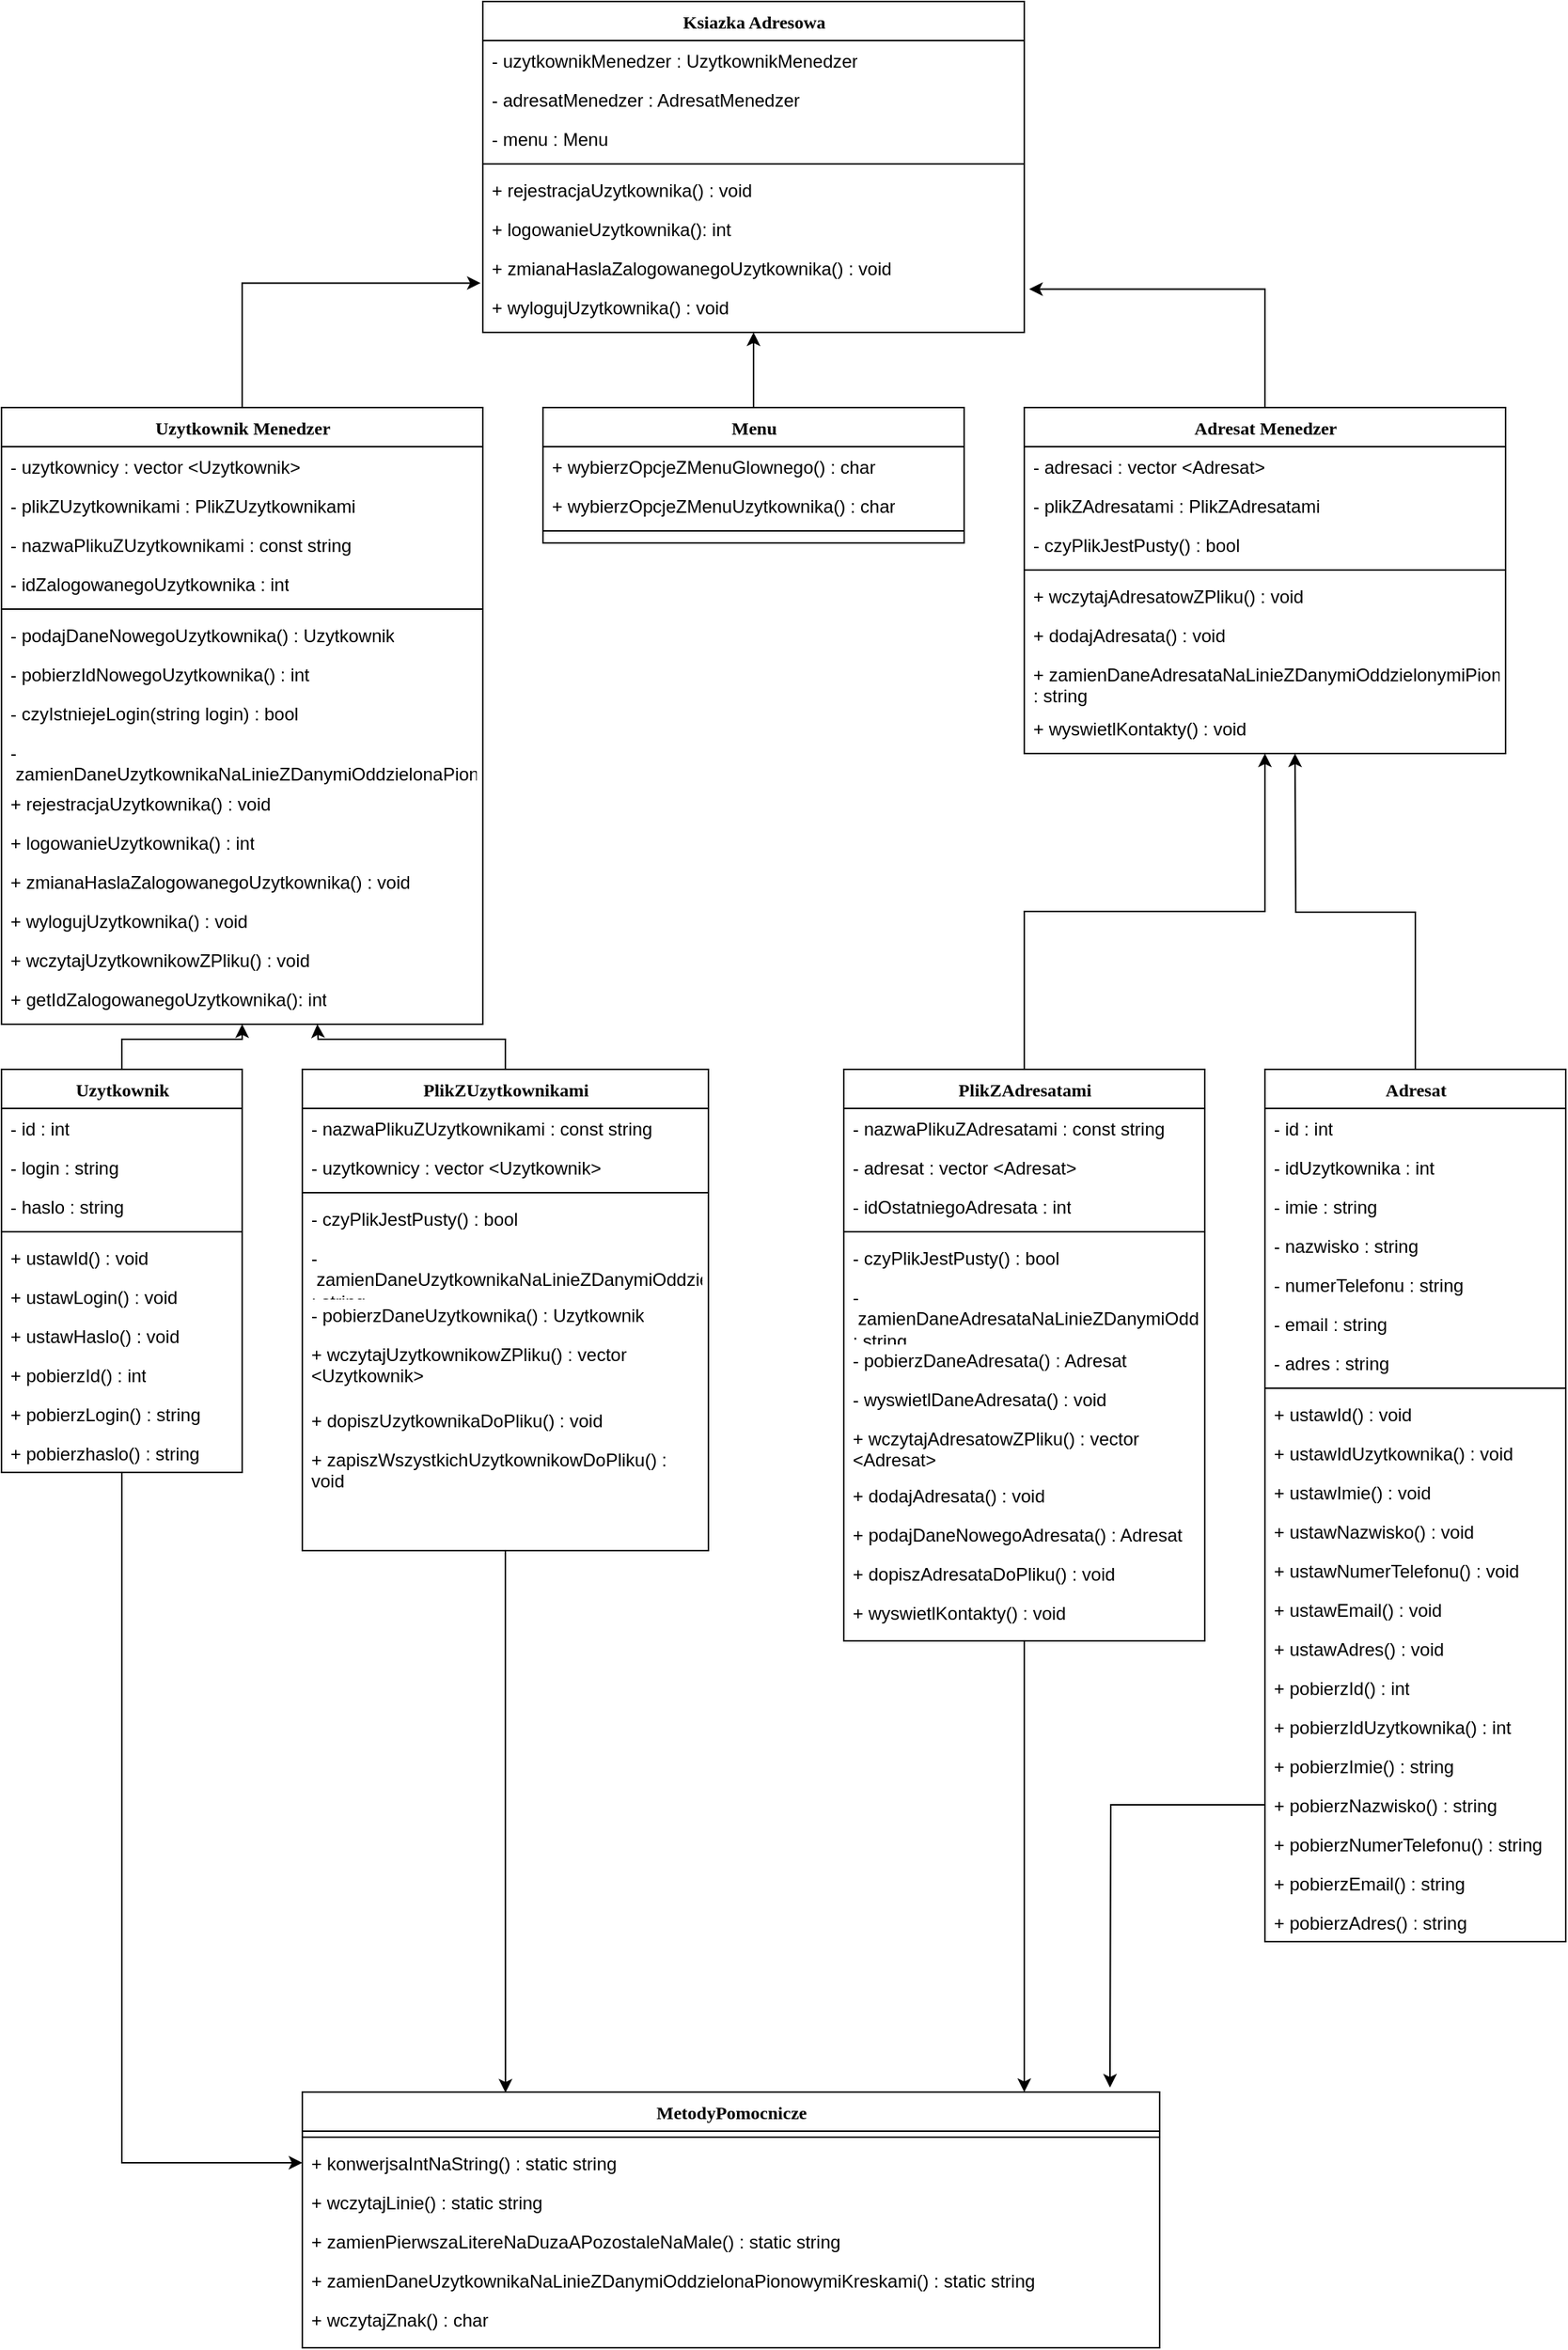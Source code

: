 <mxfile version="14.7.2" type="device"><diagram name="Page-1" id="9f46799a-70d6-7492-0946-bef42562c5a5"><mxGraphModel dx="1280" dy="547" grid="1" gridSize="10" guides="1" tooltips="1" connect="1" arrows="1" fold="1" page="1" pageScale="1" pageWidth="1100" pageHeight="850" background="#ffffff" math="0" shadow="0"><root><mxCell id="0"/><mxCell id="1" parent="0"/><mxCell id="x41cZ8-5kUKgFE5jY_q0-70" style="edgeStyle=orthogonalEdgeStyle;rounded=0;orthogonalLoop=1;jettySize=auto;html=1;entryX=-0.004;entryY=0.892;entryDx=0;entryDy=0;entryPerimeter=0;" edge="1" parent="1" source="78961159f06e98e8-17" target="78961159f06e98e8-42"><mxGeometry relative="1" as="geometry"/></mxCell><mxCell id="78961159f06e98e8-17" value="Uzytkownik Menedzer" style="swimlane;html=1;fontStyle=1;align=center;verticalAlign=top;childLayout=stackLayout;horizontal=1;startSize=26;horizontalStack=0;resizeParent=1;resizeLast=0;collapsible=1;marginBottom=0;swimlaneFillColor=#ffffff;rounded=0;shadow=0;comic=0;labelBackgroundColor=none;strokeWidth=1;fillColor=none;fontFamily=Verdana;fontSize=12" parent="1" vertex="1"><mxGeometry x="40" y="280" width="320" height="410" as="geometry"/></mxCell><mxCell id="78961159f06e98e8-25" value="-&amp;nbsp;uzytkownicy :&amp;nbsp;vector &amp;lt;Uzytkownik&amp;gt;" style="text;html=1;strokeColor=none;fillColor=none;align=left;verticalAlign=top;spacingLeft=4;spacingRight=4;whiteSpace=wrap;overflow=hidden;rotatable=0;points=[[0,0.5],[1,0.5]];portConstraint=eastwest;" parent="78961159f06e98e8-17" vertex="1"><mxGeometry y="26" width="320" height="26" as="geometry"/></mxCell><mxCell id="78961159f06e98e8-26" value="-&amp;nbsp;plikZUzytkownikami : PlikZUzytkownikami" style="text;html=1;strokeColor=none;fillColor=none;align=left;verticalAlign=top;spacingLeft=4;spacingRight=4;whiteSpace=wrap;overflow=hidden;rotatable=0;points=[[0,0.5],[1,0.5]];portConstraint=eastwest;" parent="78961159f06e98e8-17" vertex="1"><mxGeometry y="52" width="320" height="26" as="geometry"/></mxCell><mxCell id="78961159f06e98e8-21" value="-&amp;nbsp;nazwaPlikuZUzytkownikami : const string" style="text;html=1;strokeColor=none;fillColor=none;align=left;verticalAlign=top;spacingLeft=4;spacingRight=4;whiteSpace=wrap;overflow=hidden;rotatable=0;points=[[0,0.5],[1,0.5]];portConstraint=eastwest;" parent="78961159f06e98e8-17" vertex="1"><mxGeometry y="78" width="320" height="26" as="geometry"/></mxCell><mxCell id="78961159f06e98e8-23" value="-&amp;nbsp;idZalogowanegoUzytkownika : int" style="text;html=1;strokeColor=none;fillColor=none;align=left;verticalAlign=top;spacingLeft=4;spacingRight=4;whiteSpace=wrap;overflow=hidden;rotatable=0;points=[[0,0.5],[1,0.5]];portConstraint=eastwest;" parent="78961159f06e98e8-17" vertex="1"><mxGeometry y="104" width="320" height="26" as="geometry"/></mxCell><mxCell id="78961159f06e98e8-19" value="" style="line;html=1;strokeWidth=1;fillColor=none;align=left;verticalAlign=middle;spacingTop=-1;spacingLeft=3;spacingRight=3;rotatable=0;labelPosition=right;points=[];portConstraint=eastwest;" parent="78961159f06e98e8-17" vertex="1"><mxGeometry y="130" width="320" height="8" as="geometry"/></mxCell><mxCell id="78961159f06e98e8-20" value="-&amp;nbsp;podajDaneNowegoUzytkownika() : Uzytkownik" style="text;html=1;strokeColor=none;fillColor=none;align=left;verticalAlign=top;spacingLeft=4;spacingRight=4;whiteSpace=wrap;overflow=hidden;rotatable=0;points=[[0,0.5],[1,0.5]];portConstraint=eastwest;" parent="78961159f06e98e8-17" vertex="1"><mxGeometry y="138" width="320" height="26" as="geometry"/></mxCell><mxCell id="78961159f06e98e8-27" value="-&amp;nbsp;pobierzIdNowegoUzytkownika() : int" style="text;html=1;strokeColor=none;fillColor=none;align=left;verticalAlign=top;spacingLeft=4;spacingRight=4;whiteSpace=wrap;overflow=hidden;rotatable=0;points=[[0,0.5],[1,0.5]];portConstraint=eastwest;" parent="78961159f06e98e8-17" vertex="1"><mxGeometry y="164" width="320" height="26" as="geometry"/></mxCell><mxCell id="x41cZ8-5kUKgFE5jY_q0-2" value="-&amp;nbsp;czyIstniejeLogin(string login) : bool" style="text;html=1;strokeColor=none;fillColor=none;align=left;verticalAlign=top;spacingLeft=4;spacingRight=4;whiteSpace=wrap;overflow=hidden;rotatable=0;points=[[0,0.5],[1,0.5]];portConstraint=eastwest;" vertex="1" parent="78961159f06e98e8-17"><mxGeometry y="190" width="320" height="26" as="geometry"/></mxCell><mxCell id="x41cZ8-5kUKgFE5jY_q0-3" value="-&amp;nbsp;zamienDaneUzytkownikaNaLinieZDanymiOddzielonaPionowymiKreskami() : string" style="text;html=1;strokeColor=none;fillColor=none;align=left;verticalAlign=top;spacingLeft=4;spacingRight=4;whiteSpace=wrap;overflow=hidden;rotatable=0;points=[[0,0.5],[1,0.5]];portConstraint=eastwest;" vertex="1" parent="78961159f06e98e8-17"><mxGeometry y="216" width="320" height="34" as="geometry"/></mxCell><mxCell id="x41cZ8-5kUKgFE5jY_q0-4" value="+&amp;nbsp;rejestracjaUzytkownika() : void" style="text;html=1;strokeColor=none;fillColor=none;align=left;verticalAlign=top;spacingLeft=4;spacingRight=4;whiteSpace=wrap;overflow=hidden;rotatable=0;points=[[0,0.5],[1,0.5]];portConstraint=eastwest;" vertex="1" parent="78961159f06e98e8-17"><mxGeometry y="250" width="320" height="26" as="geometry"/></mxCell><mxCell id="x41cZ8-5kUKgFE5jY_q0-5" value="+&amp;nbsp;logowanieUzytkownika() : int" style="text;html=1;strokeColor=none;fillColor=none;align=left;verticalAlign=top;spacingLeft=4;spacingRight=4;whiteSpace=wrap;overflow=hidden;rotatable=0;points=[[0,0.5],[1,0.5]];portConstraint=eastwest;" vertex="1" parent="78961159f06e98e8-17"><mxGeometry y="276" width="320" height="26" as="geometry"/></mxCell><mxCell id="x41cZ8-5kUKgFE5jY_q0-7" value="+&amp;nbsp;zmianaHaslaZalogowanegoUzytkownika() : void" style="text;html=1;strokeColor=none;fillColor=none;align=left;verticalAlign=top;spacingLeft=4;spacingRight=4;whiteSpace=wrap;overflow=hidden;rotatable=0;points=[[0,0.5],[1,0.5]];portConstraint=eastwest;" vertex="1" parent="78961159f06e98e8-17"><mxGeometry y="302" width="320" height="26" as="geometry"/></mxCell><mxCell id="x41cZ8-5kUKgFE5jY_q0-6" value="+&amp;nbsp;wylogujUzytkownika() : void" style="text;html=1;strokeColor=none;fillColor=none;align=left;verticalAlign=top;spacingLeft=4;spacingRight=4;whiteSpace=wrap;overflow=hidden;rotatable=0;points=[[0,0.5],[1,0.5]];portConstraint=eastwest;" vertex="1" parent="78961159f06e98e8-17"><mxGeometry y="328" width="320" height="26" as="geometry"/></mxCell><mxCell id="x41cZ8-5kUKgFE5jY_q0-8" value="+&amp;nbsp;wczytajUzytkownikowZPliku() : void" style="text;html=1;strokeColor=none;fillColor=none;align=left;verticalAlign=top;spacingLeft=4;spacingRight=4;whiteSpace=wrap;overflow=hidden;rotatable=0;points=[[0,0.5],[1,0.5]];portConstraint=eastwest;" vertex="1" parent="78961159f06e98e8-17"><mxGeometry y="354" width="320" height="26" as="geometry"/></mxCell><mxCell id="x41cZ8-5kUKgFE5jY_q0-9" value="+&amp;nbsp;getIdZalogowanegoUzytkownika(): int" style="text;html=1;strokeColor=none;fillColor=none;align=left;verticalAlign=top;spacingLeft=4;spacingRight=4;whiteSpace=wrap;overflow=hidden;rotatable=0;points=[[0,0.5],[1,0.5]];portConstraint=eastwest;" vertex="1" parent="78961159f06e98e8-17"><mxGeometry y="380" width="320" height="26" as="geometry"/></mxCell><mxCell id="78961159f06e98e8-30" value="Ksiazka Adresowa" style="swimlane;html=1;fontStyle=1;align=center;verticalAlign=top;childLayout=stackLayout;horizontal=1;startSize=26;horizontalStack=0;resizeParent=1;resizeLast=0;collapsible=1;marginBottom=0;swimlaneFillColor=#ffffff;rounded=0;shadow=0;comic=0;labelBackgroundColor=none;strokeWidth=1;fillColor=none;fontFamily=Verdana;fontSize=12" parent="1" vertex="1"><mxGeometry x="360" y="10" width="360" height="220" as="geometry"/></mxCell><mxCell id="78961159f06e98e8-31" value="-&amp;nbsp;uzytkownikMenedzer : UzytkownikMenedzer" style="text;html=1;strokeColor=none;fillColor=none;align=left;verticalAlign=top;spacingLeft=4;spacingRight=4;whiteSpace=wrap;overflow=hidden;rotatable=0;points=[[0,0.5],[1,0.5]];portConstraint=eastwest;" parent="78961159f06e98e8-30" vertex="1"><mxGeometry y="26" width="360" height="26" as="geometry"/></mxCell><mxCell id="78961159f06e98e8-32" value="-&amp;nbsp;adresatMenedzer : AdresatMenedzer" style="text;html=1;strokeColor=none;fillColor=none;align=left;verticalAlign=top;spacingLeft=4;spacingRight=4;whiteSpace=wrap;overflow=hidden;rotatable=0;points=[[0,0.5],[1,0.5]];portConstraint=eastwest;" parent="78961159f06e98e8-30" vertex="1"><mxGeometry y="52" width="360" height="26" as="geometry"/></mxCell><mxCell id="78961159f06e98e8-33" value="-&amp;nbsp;menu : Menu" style="text;html=1;strokeColor=none;fillColor=none;align=left;verticalAlign=top;spacingLeft=4;spacingRight=4;whiteSpace=wrap;overflow=hidden;rotatable=0;points=[[0,0.5],[1,0.5]];portConstraint=eastwest;" parent="78961159f06e98e8-30" vertex="1"><mxGeometry y="78" width="360" height="26" as="geometry"/></mxCell><mxCell id="78961159f06e98e8-38" value="" style="line;html=1;strokeWidth=1;fillColor=none;align=left;verticalAlign=middle;spacingTop=-1;spacingLeft=3;spacingRight=3;rotatable=0;labelPosition=right;points=[];portConstraint=eastwest;" parent="78961159f06e98e8-30" vertex="1"><mxGeometry y="104" width="360" height="8" as="geometry"/></mxCell><mxCell id="78961159f06e98e8-39" value="+&amp;nbsp;rejestracjaUzytkownika() : void" style="text;html=1;strokeColor=none;fillColor=none;align=left;verticalAlign=top;spacingLeft=4;spacingRight=4;whiteSpace=wrap;overflow=hidden;rotatable=0;points=[[0,0.5],[1,0.5]];portConstraint=eastwest;" parent="78961159f06e98e8-30" vertex="1"><mxGeometry y="112" width="360" height="26" as="geometry"/></mxCell><mxCell id="78961159f06e98e8-40" value="+&amp;nbsp;logowanieUzytkownika(): int" style="text;html=1;strokeColor=none;fillColor=none;align=left;verticalAlign=top;spacingLeft=4;spacingRight=4;whiteSpace=wrap;overflow=hidden;rotatable=0;points=[[0,0.5],[1,0.5]];portConstraint=eastwest;" parent="78961159f06e98e8-30" vertex="1"><mxGeometry y="138" width="360" height="26" as="geometry"/></mxCell><mxCell id="78961159f06e98e8-42" value="+ zmianaHaslaZalogowanegoUzytkownika() : void" style="text;html=1;strokeColor=none;fillColor=none;align=left;verticalAlign=top;spacingLeft=4;spacingRight=4;whiteSpace=wrap;overflow=hidden;rotatable=0;points=[[0,0.5],[1,0.5]];portConstraint=eastwest;" parent="78961159f06e98e8-30" vertex="1"><mxGeometry y="164" width="360" height="26" as="geometry"/></mxCell><mxCell id="x41cZ8-5kUKgFE5jY_q0-1" value="+ wylogujUzytkownika() : void" style="text;html=1;strokeColor=none;fillColor=none;align=left;verticalAlign=top;spacingLeft=4;spacingRight=4;whiteSpace=wrap;overflow=hidden;rotatable=0;points=[[0,0.5],[1,0.5]];portConstraint=eastwest;" vertex="1" parent="78961159f06e98e8-30"><mxGeometry y="190" width="360" height="26" as="geometry"/></mxCell><mxCell id="x41cZ8-5kUKgFE5jY_q0-71" style="edgeStyle=orthogonalEdgeStyle;rounded=0;orthogonalLoop=1;jettySize=auto;html=1;entryX=1.009;entryY=0.046;entryDx=0;entryDy=0;entryPerimeter=0;" edge="1" parent="1" source="78961159f06e98e8-43" target="x41cZ8-5kUKgFE5jY_q0-1"><mxGeometry relative="1" as="geometry"/></mxCell><mxCell id="78961159f06e98e8-43" value="Adresat Menedzer" style="swimlane;html=1;fontStyle=1;align=center;verticalAlign=top;childLayout=stackLayout;horizontal=1;startSize=26;horizontalStack=0;resizeParent=1;resizeLast=0;collapsible=1;marginBottom=0;swimlaneFillColor=#ffffff;rounded=0;shadow=0;comic=0;labelBackgroundColor=none;strokeWidth=1;fillColor=none;fontFamily=Verdana;fontSize=12" parent="1" vertex="1"><mxGeometry x="720" y="280" width="320" height="230" as="geometry"/></mxCell><mxCell id="78961159f06e98e8-44" value="- adresaci :&amp;nbsp;vector &amp;lt;Adresat&amp;gt;" style="text;html=1;strokeColor=none;fillColor=none;align=left;verticalAlign=top;spacingLeft=4;spacingRight=4;whiteSpace=wrap;overflow=hidden;rotatable=0;points=[[0,0.5],[1,0.5]];portConstraint=eastwest;" parent="78961159f06e98e8-43" vertex="1"><mxGeometry y="26" width="320" height="26" as="geometry"/></mxCell><mxCell id="78961159f06e98e8-45" value="-&amp;nbsp;plikZAdresatami : PlikZAdresatami" style="text;html=1;strokeColor=none;fillColor=none;align=left;verticalAlign=top;spacingLeft=4;spacingRight=4;whiteSpace=wrap;overflow=hidden;rotatable=0;points=[[0,0.5],[1,0.5]];portConstraint=eastwest;" parent="78961159f06e98e8-43" vertex="1"><mxGeometry y="52" width="320" height="26" as="geometry"/></mxCell><mxCell id="78961159f06e98e8-49" value="-&amp;nbsp;czyPlikJestPusty() : bool" style="text;html=1;strokeColor=none;fillColor=none;align=left;verticalAlign=top;spacingLeft=4;spacingRight=4;whiteSpace=wrap;overflow=hidden;rotatable=0;points=[[0,0.5],[1,0.5]];portConstraint=eastwest;" parent="78961159f06e98e8-43" vertex="1"><mxGeometry y="78" width="320" height="26" as="geometry"/></mxCell><mxCell id="78961159f06e98e8-51" value="" style="line;html=1;strokeWidth=1;fillColor=none;align=left;verticalAlign=middle;spacingTop=-1;spacingLeft=3;spacingRight=3;rotatable=0;labelPosition=right;points=[];portConstraint=eastwest;" parent="78961159f06e98e8-43" vertex="1"><mxGeometry y="104" width="320" height="8" as="geometry"/></mxCell><mxCell id="78961159f06e98e8-52" value="+&amp;nbsp;wczytajAdresatowZPliku() : void" style="text;html=1;strokeColor=none;fillColor=none;align=left;verticalAlign=top;spacingLeft=4;spacingRight=4;whiteSpace=wrap;overflow=hidden;rotatable=0;points=[[0,0.5],[1,0.5]];portConstraint=eastwest;" parent="78961159f06e98e8-43" vertex="1"><mxGeometry y="112" width="320" height="26" as="geometry"/></mxCell><mxCell id="78961159f06e98e8-53" value="+&amp;nbsp;dodajAdresata() : void" style="text;html=1;strokeColor=none;fillColor=none;align=left;verticalAlign=top;spacingLeft=4;spacingRight=4;whiteSpace=wrap;overflow=hidden;rotatable=0;points=[[0,0.5],[1,0.5]];portConstraint=eastwest;" parent="78961159f06e98e8-43" vertex="1"><mxGeometry y="138" width="320" height="26" as="geometry"/></mxCell><mxCell id="x41cZ8-5kUKgFE5jY_q0-13" value="&lt;font style=&quot;font-size: 12px&quot;&gt;+&amp;nbsp;zamienDaneAdresataNaLinieZDanymiOddzielonymiPionowymiKreskami : string&lt;/font&gt;" style="text;html=1;strokeColor=none;fillColor=none;align=left;verticalAlign=top;spacingLeft=4;spacingRight=4;whiteSpace=wrap;overflow=hidden;rotatable=0;points=[[0,0.5],[1,0.5]];portConstraint=eastwest;" vertex="1" parent="78961159f06e98e8-43"><mxGeometry y="164" width="320" height="36" as="geometry"/></mxCell><mxCell id="x41cZ8-5kUKgFE5jY_q0-14" value="+&amp;nbsp;wyswietlKontakty() : void" style="text;html=1;strokeColor=none;fillColor=none;align=left;verticalAlign=top;spacingLeft=4;spacingRight=4;whiteSpace=wrap;overflow=hidden;rotatable=0;points=[[0,0.5],[1,0.5]];portConstraint=eastwest;" vertex="1" parent="78961159f06e98e8-43"><mxGeometry y="200" width="320" height="26" as="geometry"/></mxCell><mxCell id="x41cZ8-5kUKgFE5jY_q0-72" style="edgeStyle=orthogonalEdgeStyle;rounded=0;orthogonalLoop=1;jettySize=auto;html=1;" edge="1" parent="1" source="78961159f06e98e8-56"><mxGeometry relative="1" as="geometry"><mxPoint x="540" y="230" as="targetPoint"/></mxGeometry></mxCell><mxCell id="78961159f06e98e8-56" value="Menu" style="swimlane;html=1;fontStyle=1;align=center;verticalAlign=top;childLayout=stackLayout;horizontal=1;startSize=26;horizontalStack=0;resizeParent=1;resizeLast=0;collapsible=1;marginBottom=0;swimlaneFillColor=#ffffff;rounded=0;shadow=0;comic=0;labelBackgroundColor=none;strokeWidth=1;fillColor=none;fontFamily=Verdana;fontSize=12" parent="1" vertex="1"><mxGeometry x="400" y="280" width="280" height="90" as="geometry"/></mxCell><mxCell id="78961159f06e98e8-57" value="+&amp;nbsp;wybierzOpcjeZMenuGlownego() : char" style="text;html=1;strokeColor=none;fillColor=none;align=left;verticalAlign=top;spacingLeft=4;spacingRight=4;whiteSpace=wrap;overflow=hidden;rotatable=0;points=[[0,0.5],[1,0.5]];portConstraint=eastwest;" parent="78961159f06e98e8-56" vertex="1"><mxGeometry y="26" width="280" height="26" as="geometry"/></mxCell><mxCell id="78961159f06e98e8-58" value="+&amp;nbsp;wybierzOpcjeZMenuUzytkownika() : char" style="text;html=1;strokeColor=none;fillColor=none;align=left;verticalAlign=top;spacingLeft=4;spacingRight=4;whiteSpace=wrap;overflow=hidden;rotatable=0;points=[[0,0.5],[1,0.5]];portConstraint=eastwest;" parent="78961159f06e98e8-56" vertex="1"><mxGeometry y="52" width="280" height="26" as="geometry"/></mxCell><mxCell id="78961159f06e98e8-64" value="" style="line;html=1;strokeWidth=1;fillColor=none;align=left;verticalAlign=middle;spacingTop=-1;spacingLeft=3;spacingRight=3;rotatable=0;labelPosition=right;points=[];portConstraint=eastwest;" parent="78961159f06e98e8-56" vertex="1"><mxGeometry y="78" width="280" height="8" as="geometry"/></mxCell><mxCell id="x41cZ8-5kUKgFE5jY_q0-73" style="edgeStyle=orthogonalEdgeStyle;rounded=0;orthogonalLoop=1;jettySize=auto;html=1;entryX=0.5;entryY=1;entryDx=0;entryDy=0;" edge="1" parent="1" source="78961159f06e98e8-69" target="78961159f06e98e8-17"><mxGeometry relative="1" as="geometry"/></mxCell><mxCell id="x41cZ8-5kUKgFE5jY_q0-86" style="edgeStyle=orthogonalEdgeStyle;rounded=0;orthogonalLoop=1;jettySize=auto;html=1;entryX=0;entryY=0.5;entryDx=0;entryDy=0;" edge="1" parent="1" source="78961159f06e98e8-69" target="x41cZ8-5kUKgFE5jY_q0-41"><mxGeometry relative="1" as="geometry"/></mxCell><mxCell id="78961159f06e98e8-69" value="Uzytkownik" style="swimlane;html=1;fontStyle=1;align=center;verticalAlign=top;childLayout=stackLayout;horizontal=1;startSize=26;horizontalStack=0;resizeParent=1;resizeLast=0;collapsible=1;marginBottom=0;swimlaneFillColor=#ffffff;rounded=0;shadow=0;comic=0;labelBackgroundColor=none;strokeWidth=1;fillColor=none;fontFamily=Verdana;fontSize=12" parent="1" vertex="1"><mxGeometry x="40" y="720" width="160" height="268" as="geometry"/></mxCell><mxCell id="78961159f06e98e8-71" value="- id : int" style="text;html=1;strokeColor=none;fillColor=none;align=left;verticalAlign=top;spacingLeft=4;spacingRight=4;whiteSpace=wrap;overflow=hidden;rotatable=0;points=[[0,0.5],[1,0.5]];portConstraint=eastwest;" parent="78961159f06e98e8-69" vertex="1"><mxGeometry y="26" width="160" height="26" as="geometry"/></mxCell><mxCell id="78961159f06e98e8-72" value="- login : string" style="text;html=1;strokeColor=none;fillColor=none;align=left;verticalAlign=top;spacingLeft=4;spacingRight=4;whiteSpace=wrap;overflow=hidden;rotatable=0;points=[[0,0.5],[1,0.5]];portConstraint=eastwest;" parent="78961159f06e98e8-69" vertex="1"><mxGeometry y="52" width="160" height="26" as="geometry"/></mxCell><mxCell id="78961159f06e98e8-74" value="- haslo : string" style="text;html=1;strokeColor=none;fillColor=none;align=left;verticalAlign=top;spacingLeft=4;spacingRight=4;whiteSpace=wrap;overflow=hidden;rotatable=0;points=[[0,0.5],[1,0.5]];portConstraint=eastwest;" parent="78961159f06e98e8-69" vertex="1"><mxGeometry y="78" width="160" height="26" as="geometry"/></mxCell><mxCell id="78961159f06e98e8-77" value="" style="line;html=1;strokeWidth=1;fillColor=none;align=left;verticalAlign=middle;spacingTop=-1;spacingLeft=3;spacingRight=3;rotatable=0;labelPosition=right;points=[];portConstraint=eastwest;" parent="78961159f06e98e8-69" vertex="1"><mxGeometry y="104" width="160" height="8" as="geometry"/></mxCell><mxCell id="78961159f06e98e8-79" value="+ ustawId() : void" style="text;html=1;strokeColor=none;fillColor=none;align=left;verticalAlign=top;spacingLeft=4;spacingRight=4;whiteSpace=wrap;overflow=hidden;rotatable=0;points=[[0,0.5],[1,0.5]];portConstraint=eastwest;" parent="78961159f06e98e8-69" vertex="1"><mxGeometry y="112" width="160" height="26" as="geometry"/></mxCell><mxCell id="78961159f06e98e8-78" value="+ ustawLogin() : void" style="text;html=1;strokeColor=none;fillColor=none;align=left;verticalAlign=top;spacingLeft=4;spacingRight=4;whiteSpace=wrap;overflow=hidden;rotatable=0;points=[[0,0.5],[1,0.5]];portConstraint=eastwest;" parent="78961159f06e98e8-69" vertex="1"><mxGeometry y="138" width="160" height="26" as="geometry"/></mxCell><mxCell id="78961159f06e98e8-80" value="+ ustawHaslo() : void" style="text;html=1;strokeColor=none;fillColor=none;align=left;verticalAlign=top;spacingLeft=4;spacingRight=4;whiteSpace=wrap;overflow=hidden;rotatable=0;points=[[0,0.5],[1,0.5]];portConstraint=eastwest;" parent="78961159f06e98e8-69" vertex="1"><mxGeometry y="164" width="160" height="26" as="geometry"/></mxCell><mxCell id="78961159f06e98e8-81" value="+ pobierzId() : int" style="text;html=1;strokeColor=none;fillColor=none;align=left;verticalAlign=top;spacingLeft=4;spacingRight=4;whiteSpace=wrap;overflow=hidden;rotatable=0;points=[[0,0.5],[1,0.5]];portConstraint=eastwest;" parent="78961159f06e98e8-69" vertex="1"><mxGeometry y="190" width="160" height="26" as="geometry"/></mxCell><mxCell id="x41cZ8-5kUKgFE5jY_q0-35" value="+ pobierzLogin() : string" style="text;html=1;strokeColor=none;fillColor=none;align=left;verticalAlign=top;spacingLeft=4;spacingRight=4;whiteSpace=wrap;overflow=hidden;rotatable=0;points=[[0,0.5],[1,0.5]];portConstraint=eastwest;" vertex="1" parent="78961159f06e98e8-69"><mxGeometry y="216" width="160" height="26" as="geometry"/></mxCell><mxCell id="x41cZ8-5kUKgFE5jY_q0-36" value="+ pobierzhaslo() : string" style="text;html=1;strokeColor=none;fillColor=none;align=left;verticalAlign=top;spacingLeft=4;spacingRight=4;whiteSpace=wrap;overflow=hidden;rotatable=0;points=[[0,0.5],[1,0.5]];portConstraint=eastwest;" vertex="1" parent="78961159f06e98e8-69"><mxGeometry y="242" width="160" height="26" as="geometry"/></mxCell><mxCell id="x41cZ8-5kUKgFE5jY_q0-76" style="edgeStyle=orthogonalEdgeStyle;rounded=0;orthogonalLoop=1;jettySize=auto;html=1;" edge="1" parent="1" source="78961159f06e98e8-82"><mxGeometry relative="1" as="geometry"><mxPoint x="900" y="510" as="targetPoint"/></mxGeometry></mxCell><mxCell id="x41cZ8-5kUKgFE5jY_q0-84" style="edgeStyle=orthogonalEdgeStyle;rounded=0;orthogonalLoop=1;jettySize=auto;html=1;exitX=0;exitY=0.5;exitDx=0;exitDy=0;" edge="1" parent="1" source="x41cZ8-5kUKgFE5jY_q0-29"><mxGeometry relative="1" as="geometry"><mxPoint x="777" y="1397" as="targetPoint"/></mxGeometry></mxCell><mxCell id="78961159f06e98e8-82" value="Adresat" style="swimlane;html=1;fontStyle=1;align=center;verticalAlign=top;childLayout=stackLayout;horizontal=1;startSize=26;horizontalStack=0;resizeParent=1;resizeLast=0;collapsible=1;marginBottom=0;swimlaneFillColor=#ffffff;rounded=0;shadow=0;comic=0;labelBackgroundColor=none;strokeWidth=1;fillColor=none;fontFamily=Verdana;fontSize=12" parent="1" vertex="1"><mxGeometry x="880" y="720" width="200" height="580" as="geometry"/></mxCell><mxCell id="78961159f06e98e8-83" value="- id : int&lt;br&gt;" style="text;html=1;strokeColor=none;fillColor=none;align=left;verticalAlign=top;spacingLeft=4;spacingRight=4;whiteSpace=wrap;overflow=hidden;rotatable=0;points=[[0,0.5],[1,0.5]];portConstraint=eastwest;" parent="78961159f06e98e8-82" vertex="1"><mxGeometry y="26" width="200" height="26" as="geometry"/></mxCell><mxCell id="78961159f06e98e8-84" value="- idUzytkownika : int" style="text;html=1;strokeColor=none;fillColor=none;align=left;verticalAlign=top;spacingLeft=4;spacingRight=4;whiteSpace=wrap;overflow=hidden;rotatable=0;points=[[0,0.5],[1,0.5]];portConstraint=eastwest;" parent="78961159f06e98e8-82" vertex="1"><mxGeometry y="52" width="200" height="26" as="geometry"/></mxCell><mxCell id="78961159f06e98e8-85" value="- imie : string" style="text;html=1;strokeColor=none;fillColor=none;align=left;verticalAlign=top;spacingLeft=4;spacingRight=4;whiteSpace=wrap;overflow=hidden;rotatable=0;points=[[0,0.5],[1,0.5]];portConstraint=eastwest;" parent="78961159f06e98e8-82" vertex="1"><mxGeometry y="78" width="200" height="26" as="geometry"/></mxCell><mxCell id="x41cZ8-5kUKgFE5jY_q0-17" value="- nazwisko : string" style="text;html=1;strokeColor=none;fillColor=none;align=left;verticalAlign=top;spacingLeft=4;spacingRight=4;whiteSpace=wrap;overflow=hidden;rotatable=0;points=[[0,0.5],[1,0.5]];portConstraint=eastwest;" vertex="1" parent="78961159f06e98e8-82"><mxGeometry y="104" width="200" height="26" as="geometry"/></mxCell><mxCell id="x41cZ8-5kUKgFE5jY_q0-19" value="- numerTelefonu : string" style="text;html=1;strokeColor=none;fillColor=none;align=left;verticalAlign=top;spacingLeft=4;spacingRight=4;whiteSpace=wrap;overflow=hidden;rotatable=0;points=[[0,0.5],[1,0.5]];portConstraint=eastwest;" vertex="1" parent="78961159f06e98e8-82"><mxGeometry y="130" width="200" height="26" as="geometry"/></mxCell><mxCell id="x41cZ8-5kUKgFE5jY_q0-18" value="- email : string" style="text;html=1;strokeColor=none;fillColor=none;align=left;verticalAlign=top;spacingLeft=4;spacingRight=4;whiteSpace=wrap;overflow=hidden;rotatable=0;points=[[0,0.5],[1,0.5]];portConstraint=eastwest;" vertex="1" parent="78961159f06e98e8-82"><mxGeometry y="156" width="200" height="26" as="geometry"/></mxCell><mxCell id="x41cZ8-5kUKgFE5jY_q0-20" value="- adres : string" style="text;html=1;strokeColor=none;fillColor=none;align=left;verticalAlign=top;spacingLeft=4;spacingRight=4;whiteSpace=wrap;overflow=hidden;rotatable=0;points=[[0,0.5],[1,0.5]];portConstraint=eastwest;" vertex="1" parent="78961159f06e98e8-82"><mxGeometry y="182" width="200" height="26" as="geometry"/></mxCell><mxCell id="78961159f06e98e8-90" value="" style="line;html=1;strokeWidth=1;fillColor=none;align=left;verticalAlign=middle;spacingTop=-1;spacingLeft=3;spacingRight=3;rotatable=0;labelPosition=right;points=[];portConstraint=eastwest;" parent="78961159f06e98e8-82" vertex="1"><mxGeometry y="208" width="200" height="8" as="geometry"/></mxCell><mxCell id="78961159f06e98e8-91" value="+ ustawId() : void" style="text;html=1;strokeColor=none;fillColor=none;align=left;verticalAlign=top;spacingLeft=4;spacingRight=4;whiteSpace=wrap;overflow=hidden;rotatable=0;points=[[0,0.5],[1,0.5]];portConstraint=eastwest;" parent="78961159f06e98e8-82" vertex="1"><mxGeometry y="216" width="200" height="26" as="geometry"/></mxCell><mxCell id="78961159f06e98e8-94" value="+ ustawIdUzytkownika() : void" style="text;html=1;strokeColor=none;fillColor=none;align=left;verticalAlign=top;spacingLeft=4;spacingRight=4;whiteSpace=wrap;overflow=hidden;rotatable=0;points=[[0,0.5],[1,0.5]];portConstraint=eastwest;" parent="78961159f06e98e8-82" vertex="1"><mxGeometry y="242" width="200" height="26" as="geometry"/></mxCell><mxCell id="x41cZ8-5kUKgFE5jY_q0-22" value="+ ustawImie() : void" style="text;html=1;strokeColor=none;fillColor=none;align=left;verticalAlign=top;spacingLeft=4;spacingRight=4;whiteSpace=wrap;overflow=hidden;rotatable=0;points=[[0,0.5],[1,0.5]];portConstraint=eastwest;" vertex="1" parent="78961159f06e98e8-82"><mxGeometry y="268" width="200" height="26" as="geometry"/></mxCell><mxCell id="x41cZ8-5kUKgFE5jY_q0-23" value="+ ustawNazwisko() : void" style="text;html=1;strokeColor=none;fillColor=none;align=left;verticalAlign=top;spacingLeft=4;spacingRight=4;whiteSpace=wrap;overflow=hidden;rotatable=0;points=[[0,0.5],[1,0.5]];portConstraint=eastwest;" vertex="1" parent="78961159f06e98e8-82"><mxGeometry y="294" width="200" height="26" as="geometry"/></mxCell><mxCell id="x41cZ8-5kUKgFE5jY_q0-21" value="+ ustawNumerTelefonu() : void" style="text;html=1;strokeColor=none;fillColor=none;align=left;verticalAlign=top;spacingLeft=4;spacingRight=4;whiteSpace=wrap;overflow=hidden;rotatable=0;points=[[0,0.5],[1,0.5]];portConstraint=eastwest;" vertex="1" parent="78961159f06e98e8-82"><mxGeometry y="320" width="200" height="26" as="geometry"/></mxCell><mxCell id="x41cZ8-5kUKgFE5jY_q0-24" value="+ ustawEmail() : void" style="text;html=1;strokeColor=none;fillColor=none;align=left;verticalAlign=top;spacingLeft=4;spacingRight=4;whiteSpace=wrap;overflow=hidden;rotatable=0;points=[[0,0.5],[1,0.5]];portConstraint=eastwest;" vertex="1" parent="78961159f06e98e8-82"><mxGeometry y="346" width="200" height="26" as="geometry"/></mxCell><mxCell id="x41cZ8-5kUKgFE5jY_q0-25" value="+ ustawAdres() : void" style="text;html=1;strokeColor=none;fillColor=none;align=left;verticalAlign=top;spacingLeft=4;spacingRight=4;whiteSpace=wrap;overflow=hidden;rotatable=0;points=[[0,0.5],[1,0.5]];portConstraint=eastwest;" vertex="1" parent="78961159f06e98e8-82"><mxGeometry y="372" width="200" height="26" as="geometry"/></mxCell><mxCell id="x41cZ8-5kUKgFE5jY_q0-26" value="+ pobierzId() : int" style="text;html=1;strokeColor=none;fillColor=none;align=left;verticalAlign=top;spacingLeft=4;spacingRight=4;whiteSpace=wrap;overflow=hidden;rotatable=0;points=[[0,0.5],[1,0.5]];portConstraint=eastwest;" vertex="1" parent="78961159f06e98e8-82"><mxGeometry y="398" width="200" height="26" as="geometry"/></mxCell><mxCell id="x41cZ8-5kUKgFE5jY_q0-27" value="+ pobierzIdUzytkownika() : int" style="text;html=1;strokeColor=none;fillColor=none;align=left;verticalAlign=top;spacingLeft=4;spacingRight=4;whiteSpace=wrap;overflow=hidden;rotatable=0;points=[[0,0.5],[1,0.5]];portConstraint=eastwest;" vertex="1" parent="78961159f06e98e8-82"><mxGeometry y="424" width="200" height="26" as="geometry"/></mxCell><mxCell id="x41cZ8-5kUKgFE5jY_q0-28" value="+ pobierzImie() : string" style="text;html=1;strokeColor=none;fillColor=none;align=left;verticalAlign=top;spacingLeft=4;spacingRight=4;whiteSpace=wrap;overflow=hidden;rotatable=0;points=[[0,0.5],[1,0.5]];portConstraint=eastwest;" vertex="1" parent="78961159f06e98e8-82"><mxGeometry y="450" width="200" height="26" as="geometry"/></mxCell><mxCell id="x41cZ8-5kUKgFE5jY_q0-29" value="+ pobierzNazwisko() : string" style="text;html=1;strokeColor=none;fillColor=none;align=left;verticalAlign=top;spacingLeft=4;spacingRight=4;whiteSpace=wrap;overflow=hidden;rotatable=0;points=[[0,0.5],[1,0.5]];portConstraint=eastwest;" vertex="1" parent="78961159f06e98e8-82"><mxGeometry y="476" width="200" height="26" as="geometry"/></mxCell><mxCell id="x41cZ8-5kUKgFE5jY_q0-30" value="+ pobierzNumerTelefonu() : string" style="text;html=1;strokeColor=none;fillColor=none;align=left;verticalAlign=top;spacingLeft=4;spacingRight=4;whiteSpace=wrap;overflow=hidden;rotatable=0;points=[[0,0.5],[1,0.5]];portConstraint=eastwest;" vertex="1" parent="78961159f06e98e8-82"><mxGeometry y="502" width="200" height="26" as="geometry"/></mxCell><mxCell id="x41cZ8-5kUKgFE5jY_q0-31" value="+ pobierzEmail() : string" style="text;html=1;strokeColor=none;fillColor=none;align=left;verticalAlign=top;spacingLeft=4;spacingRight=4;whiteSpace=wrap;overflow=hidden;rotatable=0;points=[[0,0.5],[1,0.5]];portConstraint=eastwest;" vertex="1" parent="78961159f06e98e8-82"><mxGeometry y="528" width="200" height="26" as="geometry"/></mxCell><mxCell id="x41cZ8-5kUKgFE5jY_q0-32" value="+ pobierzAdres() : string" style="text;html=1;strokeColor=none;fillColor=none;align=left;verticalAlign=top;spacingLeft=4;spacingRight=4;whiteSpace=wrap;overflow=hidden;rotatable=0;points=[[0,0.5],[1,0.5]];portConstraint=eastwest;" vertex="1" parent="78961159f06e98e8-82"><mxGeometry y="554" width="200" height="26" as="geometry"/></mxCell><mxCell id="x41cZ8-5kUKgFE5jY_q0-75" style="edgeStyle=orthogonalEdgeStyle;rounded=0;orthogonalLoop=1;jettySize=auto;html=1;entryX=0.5;entryY=1;entryDx=0;entryDy=0;" edge="1" parent="1" source="78961159f06e98e8-95" target="78961159f06e98e8-43"><mxGeometry relative="1" as="geometry"/></mxCell><mxCell id="x41cZ8-5kUKgFE5jY_q0-87" style="edgeStyle=orthogonalEdgeStyle;rounded=0;orthogonalLoop=1;jettySize=auto;html=1;" edge="1" parent="1" source="78961159f06e98e8-95"><mxGeometry relative="1" as="geometry"><mxPoint x="720" y="1400" as="targetPoint"/></mxGeometry></mxCell><mxCell id="78961159f06e98e8-95" value="PlikZAdresatami" style="swimlane;html=1;fontStyle=1;align=center;verticalAlign=top;childLayout=stackLayout;horizontal=1;startSize=26;horizontalStack=0;resizeParent=1;resizeLast=0;collapsible=1;marginBottom=0;swimlaneFillColor=#ffffff;rounded=0;shadow=0;comic=0;labelBackgroundColor=none;strokeWidth=1;fillColor=none;fontFamily=Verdana;fontSize=12" parent="1" vertex="1"><mxGeometry x="600" y="720" width="240" height="380" as="geometry"/></mxCell><mxCell id="78961159f06e98e8-96" value="-&amp;nbsp;nazwaPlikuZAdresatami : const string" style="text;html=1;strokeColor=none;fillColor=none;align=left;verticalAlign=top;spacingLeft=4;spacingRight=4;whiteSpace=wrap;overflow=hidden;rotatable=0;points=[[0,0.5],[1,0.5]];portConstraint=eastwest;" parent="78961159f06e98e8-95" vertex="1"><mxGeometry y="26" width="240" height="26" as="geometry"/></mxCell><mxCell id="78961159f06e98e8-97" value="- adresat : vector &amp;lt;Adresat&amp;gt;" style="text;html=1;strokeColor=none;fillColor=none;align=left;verticalAlign=top;spacingLeft=4;spacingRight=4;whiteSpace=wrap;overflow=hidden;rotatable=0;points=[[0,0.5],[1,0.5]];portConstraint=eastwest;" parent="78961159f06e98e8-95" vertex="1"><mxGeometry y="52" width="240" height="26" as="geometry"/></mxCell><mxCell id="78961159f06e98e8-98" value="-&amp;nbsp;idOstatniegoAdresata : int" style="text;html=1;strokeColor=none;fillColor=none;align=left;verticalAlign=top;spacingLeft=4;spacingRight=4;whiteSpace=wrap;overflow=hidden;rotatable=0;points=[[0,0.5],[1,0.5]];portConstraint=eastwest;" parent="78961159f06e98e8-95" vertex="1"><mxGeometry y="78" width="240" height="26" as="geometry"/></mxCell><mxCell id="78961159f06e98e8-103" value="" style="line;html=1;strokeWidth=1;fillColor=none;align=left;verticalAlign=middle;spacingTop=-1;spacingLeft=3;spacingRight=3;rotatable=0;labelPosition=right;points=[];portConstraint=eastwest;" parent="78961159f06e98e8-95" vertex="1"><mxGeometry y="104" width="240" height="8" as="geometry"/></mxCell><mxCell id="78961159f06e98e8-104" value="-&amp;nbsp;czyPlikJestPusty() : bool" style="text;html=1;strokeColor=none;fillColor=none;align=left;verticalAlign=top;spacingLeft=4;spacingRight=4;whiteSpace=wrap;overflow=hidden;rotatable=0;points=[[0,0.5],[1,0.5]];portConstraint=eastwest;" parent="78961159f06e98e8-95" vertex="1"><mxGeometry y="112" width="240" height="26" as="geometry"/></mxCell><mxCell id="x41cZ8-5kUKgFE5jY_q0-54" value="-&amp;nbsp;zamienDaneAdresataNaLinieZDanymiOddzielonaPionowymiKreskami() : string&lt;br&gt;" style="text;html=1;strokeColor=none;fillColor=none;align=left;verticalAlign=top;spacingLeft=4;spacingRight=4;whiteSpace=wrap;overflow=hidden;rotatable=0;points=[[0,0.5],[1,0.5]];portConstraint=eastwest;" vertex="1" parent="78961159f06e98e8-95"><mxGeometry y="138" width="240" height="42" as="geometry"/></mxCell><mxCell id="x41cZ8-5kUKgFE5jY_q0-55" value="-&amp;nbsp;pobierzDaneAdresata() : Adresat" style="text;html=1;strokeColor=none;fillColor=none;align=left;verticalAlign=top;spacingLeft=4;spacingRight=4;whiteSpace=wrap;overflow=hidden;rotatable=0;points=[[0,0.5],[1,0.5]];portConstraint=eastwest;" vertex="1" parent="78961159f06e98e8-95"><mxGeometry y="180" width="240" height="26" as="geometry"/></mxCell><mxCell id="x41cZ8-5kUKgFE5jY_q0-56" value="-&amp;nbsp;wyswietlDaneAdresata() : void" style="text;html=1;strokeColor=none;fillColor=none;align=left;verticalAlign=top;spacingLeft=4;spacingRight=4;whiteSpace=wrap;overflow=hidden;rotatable=0;points=[[0,0.5],[1,0.5]];portConstraint=eastwest;" vertex="1" parent="78961159f06e98e8-95"><mxGeometry y="206" width="240" height="26" as="geometry"/></mxCell><mxCell id="x41cZ8-5kUKgFE5jY_q0-57" value="+&amp;nbsp;wczytajAdresatowZPliku() :&amp;nbsp;vector &amp;lt;Adresat&amp;gt;" style="text;html=1;strokeColor=none;fillColor=none;align=left;verticalAlign=top;spacingLeft=4;spacingRight=4;whiteSpace=wrap;overflow=hidden;rotatable=0;points=[[0,0.5],[1,0.5]];portConstraint=eastwest;" vertex="1" parent="78961159f06e98e8-95"><mxGeometry y="232" width="240" height="38" as="geometry"/></mxCell><mxCell id="x41cZ8-5kUKgFE5jY_q0-58" value="+&amp;nbsp;dodajAdresata() : void" style="text;html=1;strokeColor=none;fillColor=none;align=left;verticalAlign=top;spacingLeft=4;spacingRight=4;whiteSpace=wrap;overflow=hidden;rotatable=0;points=[[0,0.5],[1,0.5]];portConstraint=eastwest;" vertex="1" parent="78961159f06e98e8-95"><mxGeometry y="270" width="240" height="26" as="geometry"/></mxCell><mxCell id="x41cZ8-5kUKgFE5jY_q0-59" value="+&amp;nbsp;podajDaneNowegoAdresata() : Adresat" style="text;html=1;strokeColor=none;fillColor=none;align=left;verticalAlign=top;spacingLeft=4;spacingRight=4;whiteSpace=wrap;overflow=hidden;rotatable=0;points=[[0,0.5],[1,0.5]];portConstraint=eastwest;" vertex="1" parent="78961159f06e98e8-95"><mxGeometry y="296" width="240" height="26" as="geometry"/></mxCell><mxCell id="x41cZ8-5kUKgFE5jY_q0-60" value="+&amp;nbsp;dopiszAdresataDoPliku() : void" style="text;html=1;strokeColor=none;fillColor=none;align=left;verticalAlign=top;spacingLeft=4;spacingRight=4;whiteSpace=wrap;overflow=hidden;rotatable=0;points=[[0,0.5],[1,0.5]];portConstraint=eastwest;" vertex="1" parent="78961159f06e98e8-95"><mxGeometry y="322" width="240" height="26" as="geometry"/></mxCell><mxCell id="x41cZ8-5kUKgFE5jY_q0-61" value="+&amp;nbsp;wyswietlKontakty() : void" style="text;html=1;strokeColor=none;fillColor=none;align=left;verticalAlign=top;spacingLeft=4;spacingRight=4;whiteSpace=wrap;overflow=hidden;rotatable=0;points=[[0,0.5],[1,0.5]];portConstraint=eastwest;" vertex="1" parent="78961159f06e98e8-95"><mxGeometry y="348" width="240" height="26" as="geometry"/></mxCell><mxCell id="x41cZ8-5kUKgFE5jY_q0-74" style="edgeStyle=orthogonalEdgeStyle;rounded=0;orthogonalLoop=1;jettySize=auto;html=1;" edge="1" parent="1" source="78961159f06e98e8-108"><mxGeometry relative="1" as="geometry"><mxPoint x="250" y="690" as="targetPoint"/></mxGeometry></mxCell><mxCell id="x41cZ8-5kUKgFE5jY_q0-82" style="edgeStyle=orthogonalEdgeStyle;rounded=0;orthogonalLoop=1;jettySize=auto;html=1;entryX=0.237;entryY=0.002;entryDx=0;entryDy=0;entryPerimeter=0;" edge="1" parent="1" source="78961159f06e98e8-108" target="x41cZ8-5kUKgFE5jY_q0-37"><mxGeometry relative="1" as="geometry"/></mxCell><mxCell id="78961159f06e98e8-108" value="PlikZUzytkownikami" style="swimlane;html=1;fontStyle=1;align=center;verticalAlign=top;childLayout=stackLayout;horizontal=1;startSize=26;horizontalStack=0;resizeParent=1;resizeLast=0;collapsible=1;marginBottom=0;swimlaneFillColor=#ffffff;rounded=0;shadow=0;comic=0;labelBackgroundColor=none;strokeWidth=1;fillColor=none;fontFamily=Verdana;fontSize=12" parent="1" vertex="1"><mxGeometry x="240" y="720" width="270" height="320" as="geometry"/></mxCell><mxCell id="78961159f06e98e8-109" value="-&amp;nbsp;nazwaPlikuZUzytkownikami : const string" style="text;html=1;strokeColor=none;fillColor=none;align=left;verticalAlign=top;spacingLeft=4;spacingRight=4;whiteSpace=wrap;overflow=hidden;rotatable=0;points=[[0,0.5],[1,0.5]];portConstraint=eastwest;" parent="78961159f06e98e8-108" vertex="1"><mxGeometry y="26" width="270" height="26" as="geometry"/></mxCell><mxCell id="78961159f06e98e8-110" value="- uzytkownicy :&amp;nbsp;vector &amp;lt;Uzytkownik&amp;gt;" style="text;html=1;strokeColor=none;fillColor=none;align=left;verticalAlign=top;spacingLeft=4;spacingRight=4;whiteSpace=wrap;overflow=hidden;rotatable=0;points=[[0,0.5],[1,0.5]];portConstraint=eastwest;" parent="78961159f06e98e8-108" vertex="1"><mxGeometry y="52" width="270" height="26" as="geometry"/></mxCell><mxCell id="78961159f06e98e8-116" value="" style="line;html=1;strokeWidth=1;fillColor=none;align=left;verticalAlign=middle;spacingTop=-1;spacingLeft=3;spacingRight=3;rotatable=0;labelPosition=right;points=[];portConstraint=eastwest;" parent="78961159f06e98e8-108" vertex="1"><mxGeometry y="78" width="270" height="8" as="geometry"/></mxCell><mxCell id="78961159f06e98e8-117" value="-&amp;nbsp;czyPlikJestPusty() : bool" style="text;html=1;strokeColor=none;fillColor=none;align=left;verticalAlign=top;spacingLeft=4;spacingRight=4;whiteSpace=wrap;overflow=hidden;rotatable=0;points=[[0,0.5],[1,0.5]];portConstraint=eastwest;" parent="78961159f06e98e8-108" vertex="1"><mxGeometry y="86" width="270" height="26" as="geometry"/></mxCell><mxCell id="78961159f06e98e8-120" value="-&amp;nbsp;zamienDaneUzytkownikaNaLinieZDanymiOddzielonaPionowymiKreskami() : string" style="text;html=1;strokeColor=none;fillColor=none;align=left;verticalAlign=top;spacingLeft=4;spacingRight=4;whiteSpace=wrap;overflow=hidden;rotatable=0;points=[[0,0.5],[1,0.5]];portConstraint=eastwest;" parent="78961159f06e98e8-108" vertex="1"><mxGeometry y="112" width="270" height="38" as="geometry"/></mxCell><mxCell id="x41cZ8-5kUKgFE5jY_q0-49" value="-&amp;nbsp;pobierzDaneUzytkownika() : Uzytkownik" style="text;html=1;strokeColor=none;fillColor=none;align=left;verticalAlign=top;spacingLeft=4;spacingRight=4;whiteSpace=wrap;overflow=hidden;rotatable=0;points=[[0,0.5],[1,0.5]];portConstraint=eastwest;" vertex="1" parent="78961159f06e98e8-108"><mxGeometry y="150" width="270" height="26" as="geometry"/></mxCell><mxCell id="x41cZ8-5kUKgFE5jY_q0-51" value="+&amp;nbsp;wczytajUzytkownikowZPliku() :&amp;nbsp;vector &amp;lt;Uzytkownik&amp;gt;" style="text;html=1;strokeColor=none;fillColor=none;align=left;verticalAlign=top;spacingLeft=4;spacingRight=4;whiteSpace=wrap;overflow=hidden;rotatable=0;points=[[0,0.5],[1,0.5]];portConstraint=eastwest;" vertex="1" parent="78961159f06e98e8-108"><mxGeometry y="176" width="270" height="44" as="geometry"/></mxCell><mxCell id="x41cZ8-5kUKgFE5jY_q0-52" value="+&amp;nbsp;dopiszUzytkownikaDoPliku() : void" style="text;html=1;strokeColor=none;fillColor=none;align=left;verticalAlign=top;spacingLeft=4;spacingRight=4;whiteSpace=wrap;overflow=hidden;rotatable=0;points=[[0,0.5],[1,0.5]];portConstraint=eastwest;" vertex="1" parent="78961159f06e98e8-108"><mxGeometry y="220" width="270" height="26" as="geometry"/></mxCell><mxCell id="x41cZ8-5kUKgFE5jY_q0-53" value="+&amp;nbsp;zapiszWszystkichUzytkownikowDoPliku() : void" style="text;html=1;strokeColor=none;fillColor=none;align=left;verticalAlign=top;spacingLeft=4;spacingRight=4;whiteSpace=wrap;overflow=hidden;rotatable=0;points=[[0,0.5],[1,0.5]];portConstraint=eastwest;" vertex="1" parent="78961159f06e98e8-108"><mxGeometry y="246" width="270" height="34" as="geometry"/></mxCell><mxCell id="x41cZ8-5kUKgFE5jY_q0-37" value="MetodyPomocnicze" style="swimlane;html=1;fontStyle=1;align=center;verticalAlign=top;childLayout=stackLayout;horizontal=1;startSize=26;horizontalStack=0;resizeParent=1;resizeLast=0;collapsible=1;marginBottom=0;swimlaneFillColor=#ffffff;rounded=0;shadow=0;comic=0;labelBackgroundColor=none;strokeWidth=1;fillColor=none;fontFamily=Verdana;fontSize=12" vertex="1" parent="1"><mxGeometry x="240" y="1400" width="570" height="170" as="geometry"/></mxCell><mxCell id="x41cZ8-5kUKgFE5jY_q0-40" value="" style="line;html=1;strokeWidth=1;fillColor=none;align=left;verticalAlign=middle;spacingTop=-1;spacingLeft=3;spacingRight=3;rotatable=0;labelPosition=right;points=[];portConstraint=eastwest;" vertex="1" parent="x41cZ8-5kUKgFE5jY_q0-37"><mxGeometry y="26" width="570" height="8" as="geometry"/></mxCell><mxCell id="x41cZ8-5kUKgFE5jY_q0-41" value="+&amp;nbsp;konwerjsaIntNaString() : static string" style="text;html=1;strokeColor=none;fillColor=none;align=left;verticalAlign=top;spacingLeft=4;spacingRight=4;whiteSpace=wrap;overflow=hidden;rotatable=0;points=[[0,0.5],[1,0.5]];portConstraint=eastwest;" vertex="1" parent="x41cZ8-5kUKgFE5jY_q0-37"><mxGeometry y="34" width="570" height="26" as="geometry"/></mxCell><mxCell id="x41cZ8-5kUKgFE5jY_q0-42" value="+&amp;nbsp;wczytajLinie() : static string" style="text;html=1;strokeColor=none;fillColor=none;align=left;verticalAlign=top;spacingLeft=4;spacingRight=4;whiteSpace=wrap;overflow=hidden;rotatable=0;points=[[0,0.5],[1,0.5]];portConstraint=eastwest;" vertex="1" parent="x41cZ8-5kUKgFE5jY_q0-37"><mxGeometry y="60" width="570" height="26" as="geometry"/></mxCell><mxCell id="x41cZ8-5kUKgFE5jY_q0-63" value="+&amp;nbsp;zamienPierwszaLitereNaDuzaAPozostaleNaMale() : static string" style="text;html=1;strokeColor=none;fillColor=none;align=left;verticalAlign=top;spacingLeft=4;spacingRight=4;whiteSpace=wrap;overflow=hidden;rotatable=0;points=[[0,0.5],[1,0.5]];portConstraint=eastwest;" vertex="1" parent="x41cZ8-5kUKgFE5jY_q0-37"><mxGeometry y="86" width="570" height="26" as="geometry"/></mxCell><mxCell id="x41cZ8-5kUKgFE5jY_q0-64" value="+&amp;nbsp;zamienDaneUzytkownikaNaLinieZDanymiOddzielonaPionowymiKreskami() : static string" style="text;html=1;strokeColor=none;fillColor=none;align=left;verticalAlign=top;spacingLeft=4;spacingRight=4;whiteSpace=wrap;overflow=hidden;rotatable=0;points=[[0,0.5],[1,0.5]];portConstraint=eastwest;" vertex="1" parent="x41cZ8-5kUKgFE5jY_q0-37"><mxGeometry y="112" width="570" height="26" as="geometry"/></mxCell><mxCell id="x41cZ8-5kUKgFE5jY_q0-65" value="+&amp;nbsp;wczytajZnak() : char" style="text;html=1;strokeColor=none;fillColor=none;align=left;verticalAlign=top;spacingLeft=4;spacingRight=4;whiteSpace=wrap;overflow=hidden;rotatable=0;points=[[0,0.5],[1,0.5]];portConstraint=eastwest;" vertex="1" parent="x41cZ8-5kUKgFE5jY_q0-37"><mxGeometry y="138" width="570" height="26" as="geometry"/></mxCell></root></mxGraphModel></diagram></mxfile>
